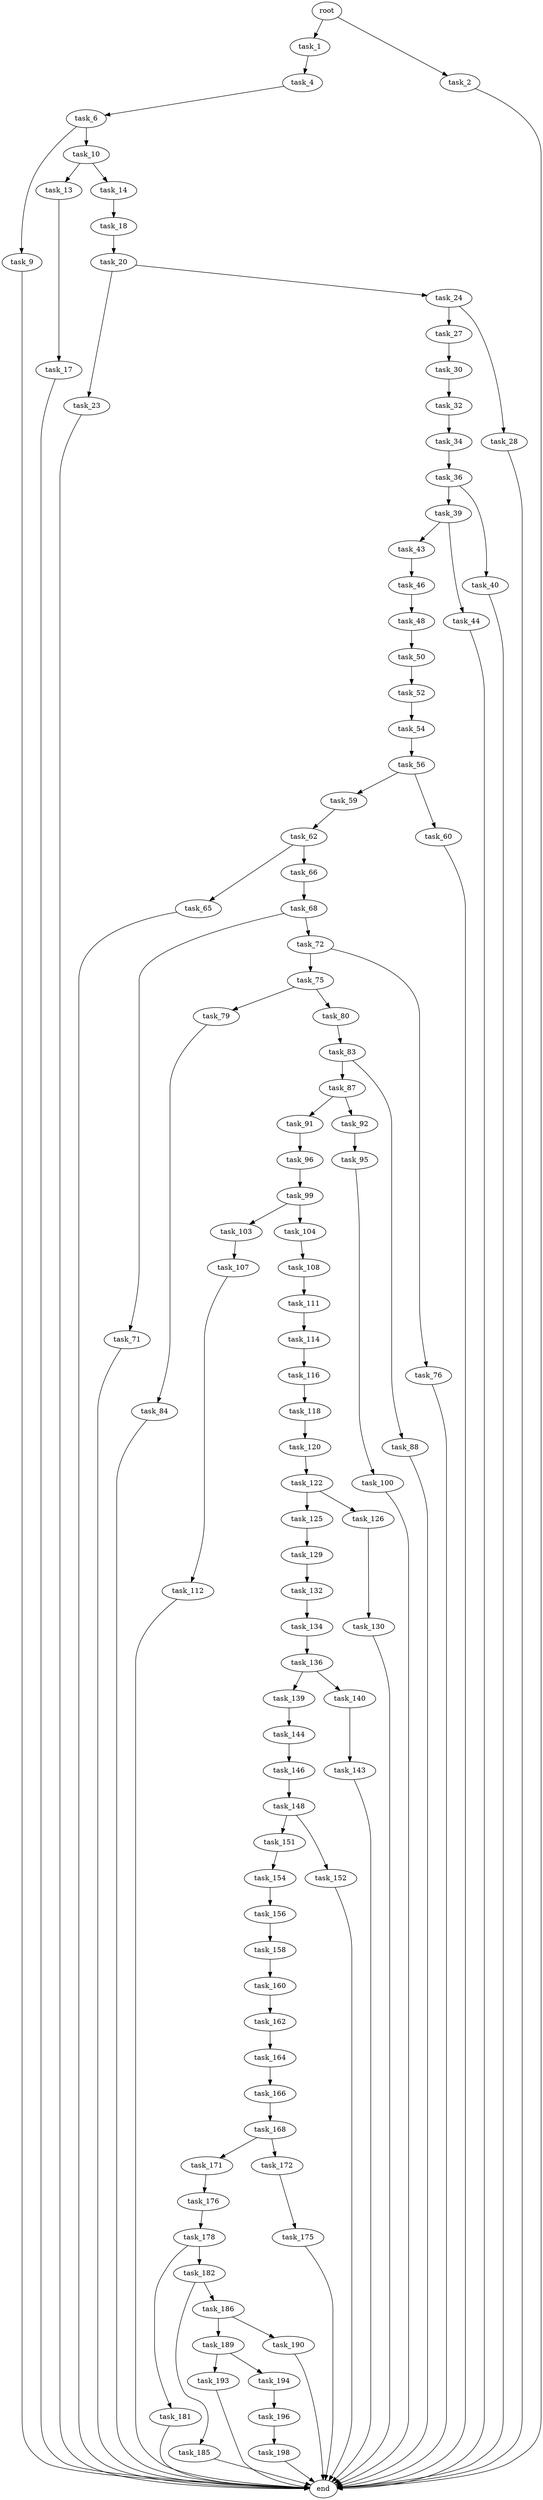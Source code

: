 digraph G {
  root [size="0.000000"];
  task_1 [size="10634171673.000000"];
  task_2 [size="7818212868.000000"];
  task_4 [size="24774777295.000000"];
  task_6 [size="1073741824000.000000"];
  task_9 [size="77542295885.000000"];
  task_10 [size="881888320400.000000"];
  task_13 [size="142607664717.000000"];
  task_14 [size="11423073664.000000"];
  task_17 [size="231928233984.000000"];
  task_18 [size="9642191611.000000"];
  task_20 [size="12882253366.000000"];
  task_23 [size="652363019509.000000"];
  task_24 [size="134217728000.000000"];
  task_27 [size="44562476828.000000"];
  task_28 [size="822509344056.000000"];
  task_30 [size="10852164147.000000"];
  task_32 [size="134217728000.000000"];
  task_34 [size="9503420996.000000"];
  task_36 [size="81631030239.000000"];
  task_39 [size="12084718587.000000"];
  task_40 [size="71463632705.000000"];
  task_43 [size="237678706469.000000"];
  task_44 [size="356991782047.000000"];
  task_46 [size="3376003588.000000"];
  task_48 [size="28991029248.000000"];
  task_50 [size="8589934592.000000"];
  task_52 [size="24726391313.000000"];
  task_54 [size="1277868070.000000"];
  task_56 [size="35549971320.000000"];
  task_59 [size="858005637589.000000"];
  task_60 [size="48727842117.000000"];
  task_62 [size="19543451390.000000"];
  task_65 [size="8589934592.000000"];
  task_66 [size="4566031952.000000"];
  task_68 [size="163027749532.000000"];
  task_71 [size="368293445632.000000"];
  task_72 [size="8589934592.000000"];
  task_75 [size="135910989813.000000"];
  task_76 [size="28991029248.000000"];
  task_79 [size="74221377592.000000"];
  task_80 [size="21276806456.000000"];
  task_83 [size="231928233984.000000"];
  task_84 [size="368293445632.000000"];
  task_87 [size="1073741824000.000000"];
  task_88 [size="2624776711.000000"];
  task_91 [size="230772762647.000000"];
  task_92 [size="443889519132.000000"];
  task_95 [size="1073741824000.000000"];
  task_96 [size="231928233984.000000"];
  task_99 [size="4018418633.000000"];
  task_100 [size="1196842063.000000"];
  task_103 [size="8589934592.000000"];
  task_104 [size="76815233754.000000"];
  task_107 [size="589368925708.000000"];
  task_108 [size="19835057193.000000"];
  task_111 [size="116772667679.000000"];
  task_112 [size="231928233984.000000"];
  task_114 [size="1073741824000.000000"];
  task_116 [size="324172578080.000000"];
  task_118 [size="74668073974.000000"];
  task_120 [size="782757789696.000000"];
  task_122 [size="4344906534.000000"];
  task_125 [size="68719476736.000000"];
  task_126 [size="782757789696.000000"];
  task_129 [size="849322479777.000000"];
  task_130 [size="68719476736.000000"];
  task_132 [size="782757789696.000000"];
  task_134 [size="6420552366.000000"];
  task_136 [size="10528892051.000000"];
  task_139 [size="782757789696.000000"];
  task_140 [size="4621718467.000000"];
  task_143 [size="549755813888.000000"];
  task_144 [size="368293445632.000000"];
  task_146 [size="201278120296.000000"];
  task_148 [size="326205109463.000000"];
  task_151 [size="142776117820.000000"];
  task_152 [size="8589934592.000000"];
  task_154 [size="9837084996.000000"];
  task_156 [size="2088394762.000000"];
  task_158 [size="68719476736.000000"];
  task_160 [size="3473546359.000000"];
  task_162 [size="86119644011.000000"];
  task_164 [size="28991029248.000000"];
  task_166 [size="119831708290.000000"];
  task_168 [size="134217728000.000000"];
  task_171 [size="448511341606.000000"];
  task_172 [size="782757789696.000000"];
  task_175 [size="5978318119.000000"];
  task_176 [size="672903622.000000"];
  task_178 [size="546282083285.000000"];
  task_181 [size="7300830191.000000"];
  task_182 [size="30413182275.000000"];
  task_185 [size="149783009601.000000"];
  task_186 [size="578806434525.000000"];
  task_189 [size="8589934592.000000"];
  task_190 [size="37905543624.000000"];
  task_193 [size="68719476736.000000"];
  task_194 [size="110227724473.000000"];
  task_196 [size="347540545654.000000"];
  task_198 [size="32656014958.000000"];
  end [size="0.000000"];

  root -> task_1 [size="1.000000"];
  root -> task_2 [size="1.000000"];
  task_1 -> task_4 [size="209715200.000000"];
  task_2 -> end [size="1.000000"];
  task_4 -> task_6 [size="838860800.000000"];
  task_6 -> task_9 [size="838860800.000000"];
  task_6 -> task_10 [size="838860800.000000"];
  task_9 -> end [size="1.000000"];
  task_10 -> task_13 [size="679477248.000000"];
  task_10 -> task_14 [size="679477248.000000"];
  task_13 -> task_17 [size="301989888.000000"];
  task_14 -> task_18 [size="209715200.000000"];
  task_17 -> end [size="1.000000"];
  task_18 -> task_20 [size="301989888.000000"];
  task_20 -> task_23 [size="301989888.000000"];
  task_20 -> task_24 [size="301989888.000000"];
  task_23 -> end [size="1.000000"];
  task_24 -> task_27 [size="209715200.000000"];
  task_24 -> task_28 [size="209715200.000000"];
  task_27 -> task_30 [size="838860800.000000"];
  task_28 -> end [size="1.000000"];
  task_30 -> task_32 [size="209715200.000000"];
  task_32 -> task_34 [size="209715200.000000"];
  task_34 -> task_36 [size="209715200.000000"];
  task_36 -> task_39 [size="134217728.000000"];
  task_36 -> task_40 [size="134217728.000000"];
  task_39 -> task_43 [size="536870912.000000"];
  task_39 -> task_44 [size="536870912.000000"];
  task_40 -> end [size="1.000000"];
  task_43 -> task_46 [size="411041792.000000"];
  task_44 -> end [size="1.000000"];
  task_46 -> task_48 [size="301989888.000000"];
  task_48 -> task_50 [size="75497472.000000"];
  task_50 -> task_52 [size="33554432.000000"];
  task_52 -> task_54 [size="838860800.000000"];
  task_54 -> task_56 [size="33554432.000000"];
  task_56 -> task_59 [size="679477248.000000"];
  task_56 -> task_60 [size="679477248.000000"];
  task_59 -> task_62 [size="536870912.000000"];
  task_60 -> end [size="1.000000"];
  task_62 -> task_65 [size="411041792.000000"];
  task_62 -> task_66 [size="411041792.000000"];
  task_65 -> end [size="1.000000"];
  task_66 -> task_68 [size="134217728.000000"];
  task_68 -> task_71 [size="134217728.000000"];
  task_68 -> task_72 [size="134217728.000000"];
  task_71 -> end [size="1.000000"];
  task_72 -> task_75 [size="33554432.000000"];
  task_72 -> task_76 [size="33554432.000000"];
  task_75 -> task_79 [size="209715200.000000"];
  task_75 -> task_80 [size="209715200.000000"];
  task_76 -> end [size="1.000000"];
  task_79 -> task_84 [size="301989888.000000"];
  task_80 -> task_83 [size="536870912.000000"];
  task_83 -> task_87 [size="301989888.000000"];
  task_83 -> task_88 [size="301989888.000000"];
  task_84 -> end [size="1.000000"];
  task_87 -> task_91 [size="838860800.000000"];
  task_87 -> task_92 [size="838860800.000000"];
  task_88 -> end [size="1.000000"];
  task_91 -> task_96 [size="301989888.000000"];
  task_92 -> task_95 [size="679477248.000000"];
  task_95 -> task_100 [size="838860800.000000"];
  task_96 -> task_99 [size="301989888.000000"];
  task_99 -> task_103 [size="134217728.000000"];
  task_99 -> task_104 [size="134217728.000000"];
  task_100 -> end [size="1.000000"];
  task_103 -> task_107 [size="33554432.000000"];
  task_104 -> task_108 [size="75497472.000000"];
  task_107 -> task_112 [size="536870912.000000"];
  task_108 -> task_111 [size="75497472.000000"];
  task_111 -> task_114 [size="209715200.000000"];
  task_112 -> end [size="1.000000"];
  task_114 -> task_116 [size="838860800.000000"];
  task_116 -> task_118 [size="209715200.000000"];
  task_118 -> task_120 [size="75497472.000000"];
  task_120 -> task_122 [size="679477248.000000"];
  task_122 -> task_125 [size="134217728.000000"];
  task_122 -> task_126 [size="134217728.000000"];
  task_125 -> task_129 [size="134217728.000000"];
  task_126 -> task_130 [size="679477248.000000"];
  task_129 -> task_132 [size="838860800.000000"];
  task_130 -> end [size="1.000000"];
  task_132 -> task_134 [size="679477248.000000"];
  task_134 -> task_136 [size="301989888.000000"];
  task_136 -> task_139 [size="301989888.000000"];
  task_136 -> task_140 [size="301989888.000000"];
  task_139 -> task_144 [size="679477248.000000"];
  task_140 -> task_143 [size="209715200.000000"];
  task_143 -> end [size="1.000000"];
  task_144 -> task_146 [size="411041792.000000"];
  task_146 -> task_148 [size="536870912.000000"];
  task_148 -> task_151 [size="536870912.000000"];
  task_148 -> task_152 [size="536870912.000000"];
  task_151 -> task_154 [size="134217728.000000"];
  task_152 -> end [size="1.000000"];
  task_154 -> task_156 [size="679477248.000000"];
  task_156 -> task_158 [size="75497472.000000"];
  task_158 -> task_160 [size="134217728.000000"];
  task_160 -> task_162 [size="134217728.000000"];
  task_162 -> task_164 [size="209715200.000000"];
  task_164 -> task_166 [size="75497472.000000"];
  task_166 -> task_168 [size="134217728.000000"];
  task_168 -> task_171 [size="209715200.000000"];
  task_168 -> task_172 [size="209715200.000000"];
  task_171 -> task_176 [size="536870912.000000"];
  task_172 -> task_175 [size="679477248.000000"];
  task_175 -> end [size="1.000000"];
  task_176 -> task_178 [size="33554432.000000"];
  task_178 -> task_181 [size="679477248.000000"];
  task_178 -> task_182 [size="679477248.000000"];
  task_181 -> end [size="1.000000"];
  task_182 -> task_185 [size="536870912.000000"];
  task_182 -> task_186 [size="536870912.000000"];
  task_185 -> end [size="1.000000"];
  task_186 -> task_189 [size="679477248.000000"];
  task_186 -> task_190 [size="679477248.000000"];
  task_189 -> task_193 [size="33554432.000000"];
  task_189 -> task_194 [size="33554432.000000"];
  task_190 -> end [size="1.000000"];
  task_193 -> end [size="1.000000"];
  task_194 -> task_196 [size="411041792.000000"];
  task_196 -> task_198 [size="301989888.000000"];
  task_198 -> end [size="1.000000"];
}
